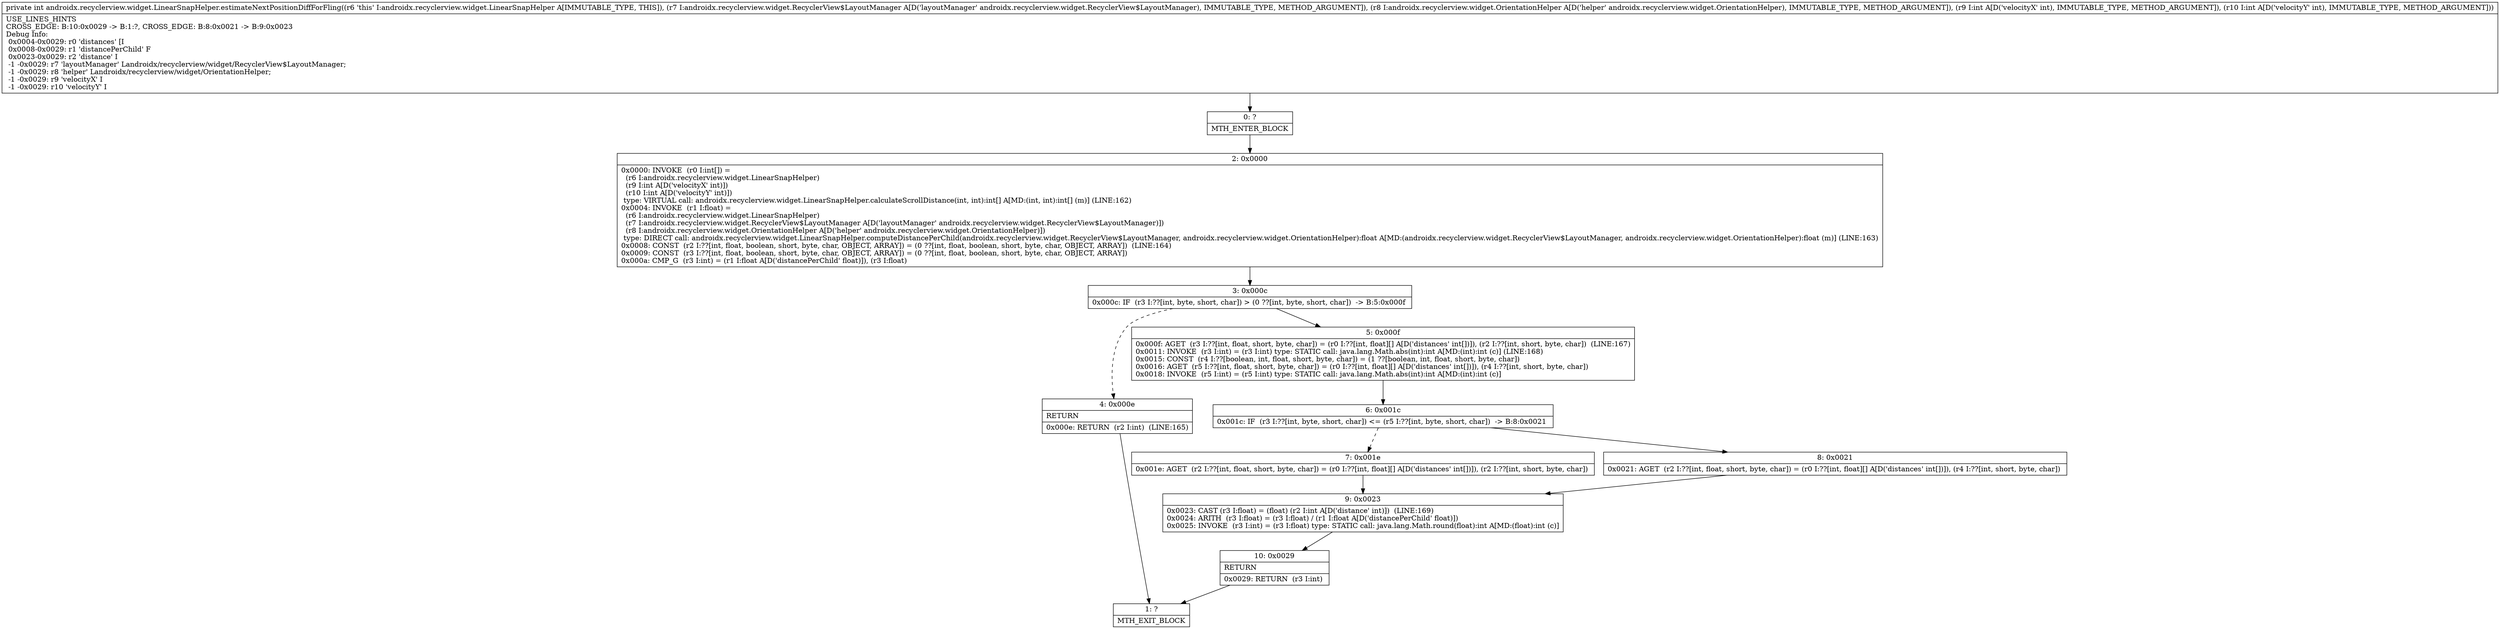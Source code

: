 digraph "CFG forandroidx.recyclerview.widget.LinearSnapHelper.estimateNextPositionDiffForFling(Landroidx\/recyclerview\/widget\/RecyclerView$LayoutManager;Landroidx\/recyclerview\/widget\/OrientationHelper;II)I" {
Node_0 [shape=record,label="{0\:\ ?|MTH_ENTER_BLOCK\l}"];
Node_2 [shape=record,label="{2\:\ 0x0000|0x0000: INVOKE  (r0 I:int[]) = \l  (r6 I:androidx.recyclerview.widget.LinearSnapHelper)\l  (r9 I:int A[D('velocityX' int)])\l  (r10 I:int A[D('velocityY' int)])\l type: VIRTUAL call: androidx.recyclerview.widget.LinearSnapHelper.calculateScrollDistance(int, int):int[] A[MD:(int, int):int[] (m)] (LINE:162)\l0x0004: INVOKE  (r1 I:float) = \l  (r6 I:androidx.recyclerview.widget.LinearSnapHelper)\l  (r7 I:androidx.recyclerview.widget.RecyclerView$LayoutManager A[D('layoutManager' androidx.recyclerview.widget.RecyclerView$LayoutManager)])\l  (r8 I:androidx.recyclerview.widget.OrientationHelper A[D('helper' androidx.recyclerview.widget.OrientationHelper)])\l type: DIRECT call: androidx.recyclerview.widget.LinearSnapHelper.computeDistancePerChild(androidx.recyclerview.widget.RecyclerView$LayoutManager, androidx.recyclerview.widget.OrientationHelper):float A[MD:(androidx.recyclerview.widget.RecyclerView$LayoutManager, androidx.recyclerview.widget.OrientationHelper):float (m)] (LINE:163)\l0x0008: CONST  (r2 I:??[int, float, boolean, short, byte, char, OBJECT, ARRAY]) = (0 ??[int, float, boolean, short, byte, char, OBJECT, ARRAY])  (LINE:164)\l0x0009: CONST  (r3 I:??[int, float, boolean, short, byte, char, OBJECT, ARRAY]) = (0 ??[int, float, boolean, short, byte, char, OBJECT, ARRAY]) \l0x000a: CMP_G  (r3 I:int) = (r1 I:float A[D('distancePerChild' float)]), (r3 I:float) \l}"];
Node_3 [shape=record,label="{3\:\ 0x000c|0x000c: IF  (r3 I:??[int, byte, short, char]) \> (0 ??[int, byte, short, char])  \-\> B:5:0x000f \l}"];
Node_4 [shape=record,label="{4\:\ 0x000e|RETURN\l|0x000e: RETURN  (r2 I:int)  (LINE:165)\l}"];
Node_1 [shape=record,label="{1\:\ ?|MTH_EXIT_BLOCK\l}"];
Node_5 [shape=record,label="{5\:\ 0x000f|0x000f: AGET  (r3 I:??[int, float, short, byte, char]) = (r0 I:??[int, float][] A[D('distances' int[])]), (r2 I:??[int, short, byte, char])  (LINE:167)\l0x0011: INVOKE  (r3 I:int) = (r3 I:int) type: STATIC call: java.lang.Math.abs(int):int A[MD:(int):int (c)] (LINE:168)\l0x0015: CONST  (r4 I:??[boolean, int, float, short, byte, char]) = (1 ??[boolean, int, float, short, byte, char]) \l0x0016: AGET  (r5 I:??[int, float, short, byte, char]) = (r0 I:??[int, float][] A[D('distances' int[])]), (r4 I:??[int, short, byte, char]) \l0x0018: INVOKE  (r5 I:int) = (r5 I:int) type: STATIC call: java.lang.Math.abs(int):int A[MD:(int):int (c)]\l}"];
Node_6 [shape=record,label="{6\:\ 0x001c|0x001c: IF  (r3 I:??[int, byte, short, char]) \<= (r5 I:??[int, byte, short, char])  \-\> B:8:0x0021 \l}"];
Node_7 [shape=record,label="{7\:\ 0x001e|0x001e: AGET  (r2 I:??[int, float, short, byte, char]) = (r0 I:??[int, float][] A[D('distances' int[])]), (r2 I:??[int, short, byte, char]) \l}"];
Node_9 [shape=record,label="{9\:\ 0x0023|0x0023: CAST (r3 I:float) = (float) (r2 I:int A[D('distance' int)])  (LINE:169)\l0x0024: ARITH  (r3 I:float) = (r3 I:float) \/ (r1 I:float A[D('distancePerChild' float)]) \l0x0025: INVOKE  (r3 I:int) = (r3 I:float) type: STATIC call: java.lang.Math.round(float):int A[MD:(float):int (c)]\l}"];
Node_10 [shape=record,label="{10\:\ 0x0029|RETURN\l|0x0029: RETURN  (r3 I:int) \l}"];
Node_8 [shape=record,label="{8\:\ 0x0021|0x0021: AGET  (r2 I:??[int, float, short, byte, char]) = (r0 I:??[int, float][] A[D('distances' int[])]), (r4 I:??[int, short, byte, char]) \l}"];
MethodNode[shape=record,label="{private int androidx.recyclerview.widget.LinearSnapHelper.estimateNextPositionDiffForFling((r6 'this' I:androidx.recyclerview.widget.LinearSnapHelper A[IMMUTABLE_TYPE, THIS]), (r7 I:androidx.recyclerview.widget.RecyclerView$LayoutManager A[D('layoutManager' androidx.recyclerview.widget.RecyclerView$LayoutManager), IMMUTABLE_TYPE, METHOD_ARGUMENT]), (r8 I:androidx.recyclerview.widget.OrientationHelper A[D('helper' androidx.recyclerview.widget.OrientationHelper), IMMUTABLE_TYPE, METHOD_ARGUMENT]), (r9 I:int A[D('velocityX' int), IMMUTABLE_TYPE, METHOD_ARGUMENT]), (r10 I:int A[D('velocityY' int), IMMUTABLE_TYPE, METHOD_ARGUMENT]))  | USE_LINES_HINTS\lCROSS_EDGE: B:10:0x0029 \-\> B:1:?, CROSS_EDGE: B:8:0x0021 \-\> B:9:0x0023\lDebug Info:\l  0x0004\-0x0029: r0 'distances' [I\l  0x0008\-0x0029: r1 'distancePerChild' F\l  0x0023\-0x0029: r2 'distance' I\l  \-1 \-0x0029: r7 'layoutManager' Landroidx\/recyclerview\/widget\/RecyclerView$LayoutManager;\l  \-1 \-0x0029: r8 'helper' Landroidx\/recyclerview\/widget\/OrientationHelper;\l  \-1 \-0x0029: r9 'velocityX' I\l  \-1 \-0x0029: r10 'velocityY' I\l}"];
MethodNode -> Node_0;Node_0 -> Node_2;
Node_2 -> Node_3;
Node_3 -> Node_4[style=dashed];
Node_3 -> Node_5;
Node_4 -> Node_1;
Node_5 -> Node_6;
Node_6 -> Node_7[style=dashed];
Node_6 -> Node_8;
Node_7 -> Node_9;
Node_9 -> Node_10;
Node_10 -> Node_1;
Node_8 -> Node_9;
}

